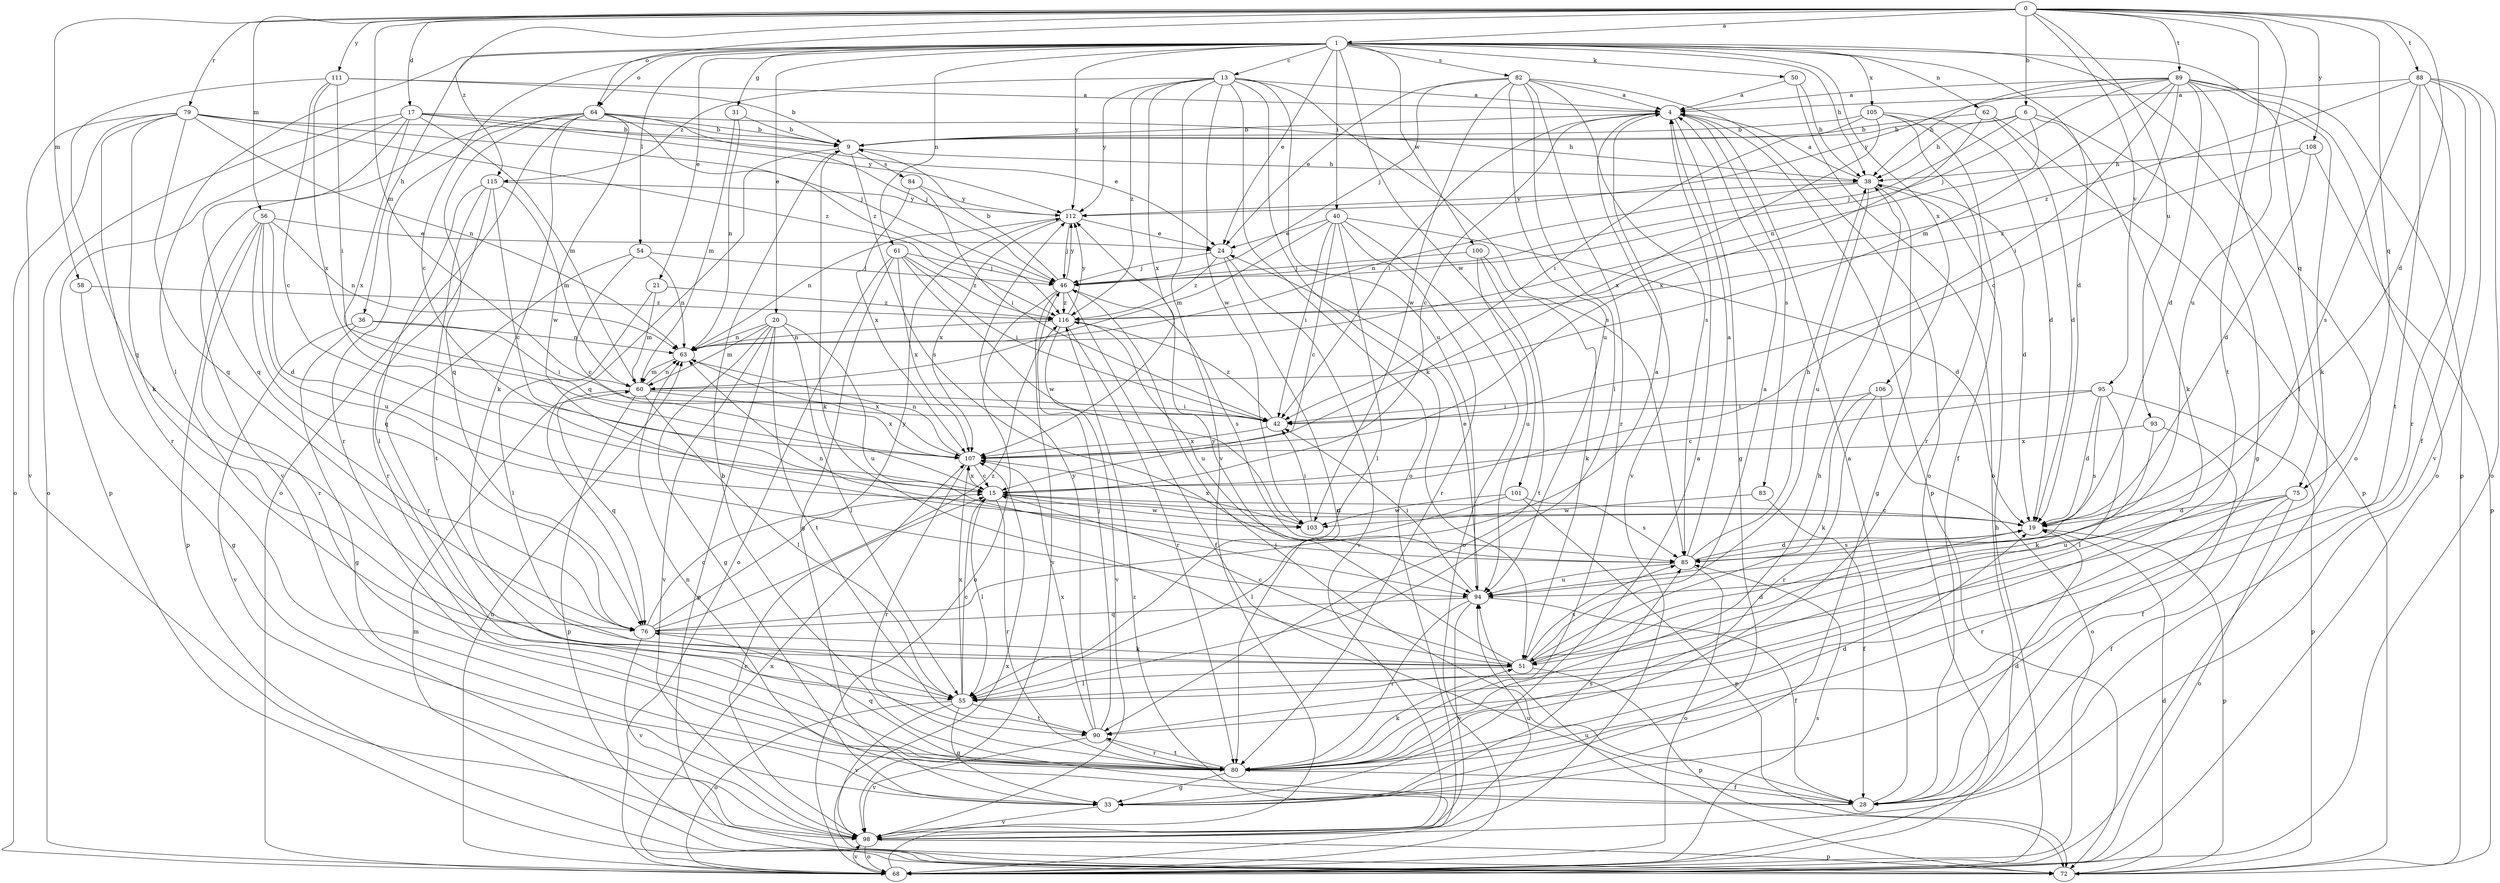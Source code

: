 strict digraph  {
0;
1;
4;
6;
9;
13;
15;
17;
19;
20;
21;
24;
28;
31;
33;
36;
38;
40;
42;
46;
50;
51;
54;
55;
56;
58;
60;
61;
62;
63;
64;
68;
72;
75;
76;
79;
80;
82;
83;
84;
85;
88;
89;
90;
93;
94;
95;
98;
100;
101;
103;
105;
106;
107;
108;
111;
112;
115;
116;
0 -> 1  [label=a];
0 -> 6  [label=b];
0 -> 17  [label=d];
0 -> 19  [label=d];
0 -> 56  [label=m];
0 -> 58  [label=m];
0 -> 60  [label=m];
0 -> 64  [label=o];
0 -> 75  [label=q];
0 -> 79  [label=r];
0 -> 88  [label=t];
0 -> 89  [label=t];
0 -> 90  [label=t];
0 -> 93  [label=u];
0 -> 94  [label=u];
0 -> 95  [label=v];
0 -> 108  [label=y];
0 -> 111  [label=y];
0 -> 115  [label=z];
1 -> 13  [label=c];
1 -> 15  [label=c];
1 -> 19  [label=d];
1 -> 20  [label=e];
1 -> 21  [label=e];
1 -> 24  [label=e];
1 -> 31  [label=g];
1 -> 36  [label=h];
1 -> 38  [label=h];
1 -> 40  [label=i];
1 -> 50  [label=k];
1 -> 54  [label=l];
1 -> 55  [label=l];
1 -> 61  [label=n];
1 -> 62  [label=n];
1 -> 64  [label=o];
1 -> 68  [label=o];
1 -> 75  [label=q];
1 -> 82  [label=s];
1 -> 100  [label=w];
1 -> 101  [label=w];
1 -> 105  [label=x];
1 -> 106  [label=x];
1 -> 112  [label=y];
4 -> 9  [label=b];
4 -> 15  [label=c];
4 -> 33  [label=g];
4 -> 42  [label=i];
4 -> 72  [label=p];
4 -> 83  [label=s];
4 -> 98  [label=v];
6 -> 9  [label=b];
6 -> 33  [label=g];
6 -> 38  [label=h];
6 -> 46  [label=j];
6 -> 51  [label=k];
6 -> 63  [label=n];
9 -> 38  [label=h];
9 -> 51  [label=k];
9 -> 76  [label=q];
9 -> 84  [label=s];
9 -> 85  [label=s];
13 -> 4  [label=a];
13 -> 51  [label=k];
13 -> 68  [label=o];
13 -> 85  [label=s];
13 -> 94  [label=u];
13 -> 98  [label=v];
13 -> 103  [label=w];
13 -> 107  [label=x];
13 -> 112  [label=y];
13 -> 115  [label=z];
13 -> 116  [label=z];
15 -> 19  [label=d];
15 -> 55  [label=l];
15 -> 80  [label=r];
15 -> 103  [label=w];
15 -> 107  [label=x];
17 -> 9  [label=b];
17 -> 24  [label=e];
17 -> 60  [label=m];
17 -> 68  [label=o];
17 -> 72  [label=p];
17 -> 76  [label=q];
17 -> 107  [label=x];
17 -> 112  [label=y];
19 -> 15  [label=c];
19 -> 72  [label=p];
19 -> 85  [label=s];
20 -> 33  [label=g];
20 -> 55  [label=l];
20 -> 60  [label=m];
20 -> 63  [label=n];
20 -> 72  [label=p];
20 -> 90  [label=t];
20 -> 94  [label=u];
20 -> 98  [label=v];
21 -> 55  [label=l];
21 -> 60  [label=m];
21 -> 116  [label=z];
24 -> 46  [label=j];
24 -> 80  [label=r];
24 -> 98  [label=v];
24 -> 116  [label=z];
28 -> 4  [label=a];
28 -> 9  [label=b];
28 -> 19  [label=d];
28 -> 46  [label=j];
28 -> 63  [label=n];
31 -> 9  [label=b];
31 -> 60  [label=m];
31 -> 63  [label=n];
33 -> 4  [label=a];
33 -> 85  [label=s];
33 -> 98  [label=v];
36 -> 33  [label=g];
36 -> 42  [label=i];
36 -> 63  [label=n];
36 -> 98  [label=v];
38 -> 4  [label=a];
38 -> 19  [label=d];
38 -> 33  [label=g];
38 -> 63  [label=n];
38 -> 94  [label=u];
38 -> 112  [label=y];
40 -> 15  [label=c];
40 -> 19  [label=d];
40 -> 24  [label=e];
40 -> 42  [label=i];
40 -> 55  [label=l];
40 -> 60  [label=m];
40 -> 68  [label=o];
40 -> 80  [label=r];
42 -> 107  [label=x];
42 -> 116  [label=z];
46 -> 9  [label=b];
46 -> 28  [label=f];
46 -> 68  [label=o];
46 -> 85  [label=s];
46 -> 98  [label=v];
46 -> 112  [label=y];
46 -> 116  [label=z];
50 -> 4  [label=a];
50 -> 38  [label=h];
50 -> 68  [label=o];
51 -> 4  [label=a];
51 -> 15  [label=c];
51 -> 19  [label=d];
51 -> 55  [label=l];
51 -> 72  [label=p];
51 -> 85  [label=s];
51 -> 112  [label=y];
54 -> 15  [label=c];
54 -> 46  [label=j];
54 -> 63  [label=n];
54 -> 80  [label=r];
55 -> 15  [label=c];
55 -> 33  [label=g];
55 -> 68  [label=o];
55 -> 90  [label=t];
55 -> 98  [label=v];
55 -> 107  [label=x];
56 -> 19  [label=d];
56 -> 24  [label=e];
56 -> 63  [label=n];
56 -> 72  [label=p];
56 -> 76  [label=q];
56 -> 80  [label=r];
56 -> 94  [label=u];
58 -> 33  [label=g];
58 -> 116  [label=z];
60 -> 42  [label=i];
60 -> 55  [label=l];
60 -> 63  [label=n];
60 -> 72  [label=p];
60 -> 76  [label=q];
60 -> 107  [label=x];
61 -> 33  [label=g];
61 -> 42  [label=i];
61 -> 46  [label=j];
61 -> 68  [label=o];
61 -> 103  [label=w];
61 -> 107  [label=x];
61 -> 116  [label=z];
62 -> 9  [label=b];
62 -> 19  [label=d];
62 -> 72  [label=p];
62 -> 107  [label=x];
63 -> 60  [label=m];
63 -> 107  [label=x];
64 -> 9  [label=b];
64 -> 38  [label=h];
64 -> 46  [label=j];
64 -> 51  [label=k];
64 -> 68  [label=o];
64 -> 76  [label=q];
64 -> 80  [label=r];
64 -> 98  [label=v];
64 -> 103  [label=w];
64 -> 116  [label=z];
68 -> 38  [label=h];
68 -> 63  [label=n];
68 -> 85  [label=s];
68 -> 98  [label=v];
68 -> 107  [label=x];
68 -> 116  [label=z];
72 -> 19  [label=d];
72 -> 60  [label=m];
72 -> 94  [label=u];
72 -> 107  [label=x];
75 -> 19  [label=d];
75 -> 28  [label=f];
75 -> 68  [label=o];
75 -> 80  [label=r];
75 -> 94  [label=u];
76 -> 4  [label=a];
76 -> 15  [label=c];
76 -> 51  [label=k];
76 -> 98  [label=v];
76 -> 112  [label=y];
76 -> 116  [label=z];
79 -> 9  [label=b];
79 -> 46  [label=j];
79 -> 51  [label=k];
79 -> 63  [label=n];
79 -> 68  [label=o];
79 -> 76  [label=q];
79 -> 80  [label=r];
79 -> 98  [label=v];
79 -> 116  [label=z];
80 -> 19  [label=d];
80 -> 28  [label=f];
80 -> 33  [label=g];
80 -> 38  [label=h];
80 -> 51  [label=k];
80 -> 76  [label=q];
80 -> 90  [label=t];
82 -> 4  [label=a];
82 -> 24  [label=e];
82 -> 46  [label=j];
82 -> 55  [label=l];
82 -> 68  [label=o];
82 -> 80  [label=r];
82 -> 85  [label=s];
82 -> 94  [label=u];
82 -> 103  [label=w];
83 -> 28  [label=f];
83 -> 103  [label=w];
84 -> 42  [label=i];
84 -> 107  [label=x];
84 -> 112  [label=y];
85 -> 4  [label=a];
85 -> 19  [label=d];
85 -> 38  [label=h];
85 -> 63  [label=n];
85 -> 68  [label=o];
85 -> 94  [label=u];
88 -> 4  [label=a];
88 -> 28  [label=f];
88 -> 68  [label=o];
88 -> 80  [label=r];
88 -> 85  [label=s];
88 -> 90  [label=t];
88 -> 98  [label=v];
88 -> 116  [label=z];
89 -> 4  [label=a];
89 -> 15  [label=c];
89 -> 19  [label=d];
89 -> 38  [label=h];
89 -> 42  [label=i];
89 -> 46  [label=j];
89 -> 51  [label=k];
89 -> 55  [label=l];
89 -> 60  [label=m];
89 -> 68  [label=o];
89 -> 72  [label=p];
89 -> 112  [label=y];
90 -> 46  [label=j];
90 -> 80  [label=r];
90 -> 98  [label=v];
90 -> 107  [label=x];
90 -> 112  [label=y];
93 -> 28  [label=f];
93 -> 51  [label=k];
93 -> 107  [label=x];
94 -> 24  [label=e];
94 -> 28  [label=f];
94 -> 42  [label=i];
94 -> 76  [label=q];
94 -> 80  [label=r];
94 -> 98  [label=v];
95 -> 15  [label=c];
95 -> 19  [label=d];
95 -> 42  [label=i];
95 -> 55  [label=l];
95 -> 72  [label=p];
95 -> 85  [label=s];
98 -> 15  [label=c];
98 -> 68  [label=o];
98 -> 72  [label=p];
98 -> 94  [label=u];
100 -> 46  [label=j];
100 -> 51  [label=k];
100 -> 90  [label=t];
100 -> 94  [label=u];
101 -> 55  [label=l];
101 -> 72  [label=p];
101 -> 85  [label=s];
101 -> 103  [label=w];
103 -> 42  [label=i];
103 -> 107  [label=x];
105 -> 9  [label=b];
105 -> 19  [label=d];
105 -> 28  [label=f];
105 -> 42  [label=i];
105 -> 80  [label=r];
105 -> 107  [label=x];
106 -> 42  [label=i];
106 -> 51  [label=k];
106 -> 68  [label=o];
106 -> 80  [label=r];
107 -> 15  [label=c];
107 -> 63  [label=n];
107 -> 80  [label=r];
108 -> 19  [label=d];
108 -> 38  [label=h];
108 -> 72  [label=p];
108 -> 116  [label=z];
111 -> 4  [label=a];
111 -> 9  [label=b];
111 -> 15  [label=c];
111 -> 42  [label=i];
111 -> 76  [label=q];
111 -> 107  [label=x];
112 -> 24  [label=e];
112 -> 46  [label=j];
112 -> 63  [label=n];
112 -> 107  [label=x];
115 -> 15  [label=c];
115 -> 55  [label=l];
115 -> 60  [label=m];
115 -> 80  [label=r];
115 -> 90  [label=t];
115 -> 112  [label=y];
116 -> 63  [label=n];
116 -> 80  [label=r];
116 -> 94  [label=u];
116 -> 98  [label=v];
116 -> 112  [label=y];
}
